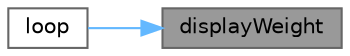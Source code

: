 digraph "displayWeight"
{
 // INTERACTIVE_SVG=YES
 // LATEX_PDF_SIZE
  bgcolor="transparent";
  edge [fontname=Helvetica,fontsize=10,labelfontname=Helvetica,labelfontsize=10];
  node [fontname=Helvetica,fontsize=10,shape=box,height=0.2,width=0.4];
  rankdir="RL";
  Node1 [id="Node000001",label="displayWeight",height=0.2,width=0.4,color="gray40", fillcolor="grey60", style="filled", fontcolor="black",tooltip="LCD communication for displaying weight."];
  Node1 -> Node2 [id="edge1_Node000001_Node000002",dir="back",color="steelblue1",style="solid",tooltip=" "];
  Node2 [id="Node000002",label="loop",height=0.2,width=0.4,color="grey40", fillcolor="white", style="filled",URL="$d8/dbc/Sustav-pametne-police-u-du-anu-cijena-vaga-_8ino.html#afe461d27b9c48d5921c00d521181f12f",tooltip="Arduino main loop function."];
}

